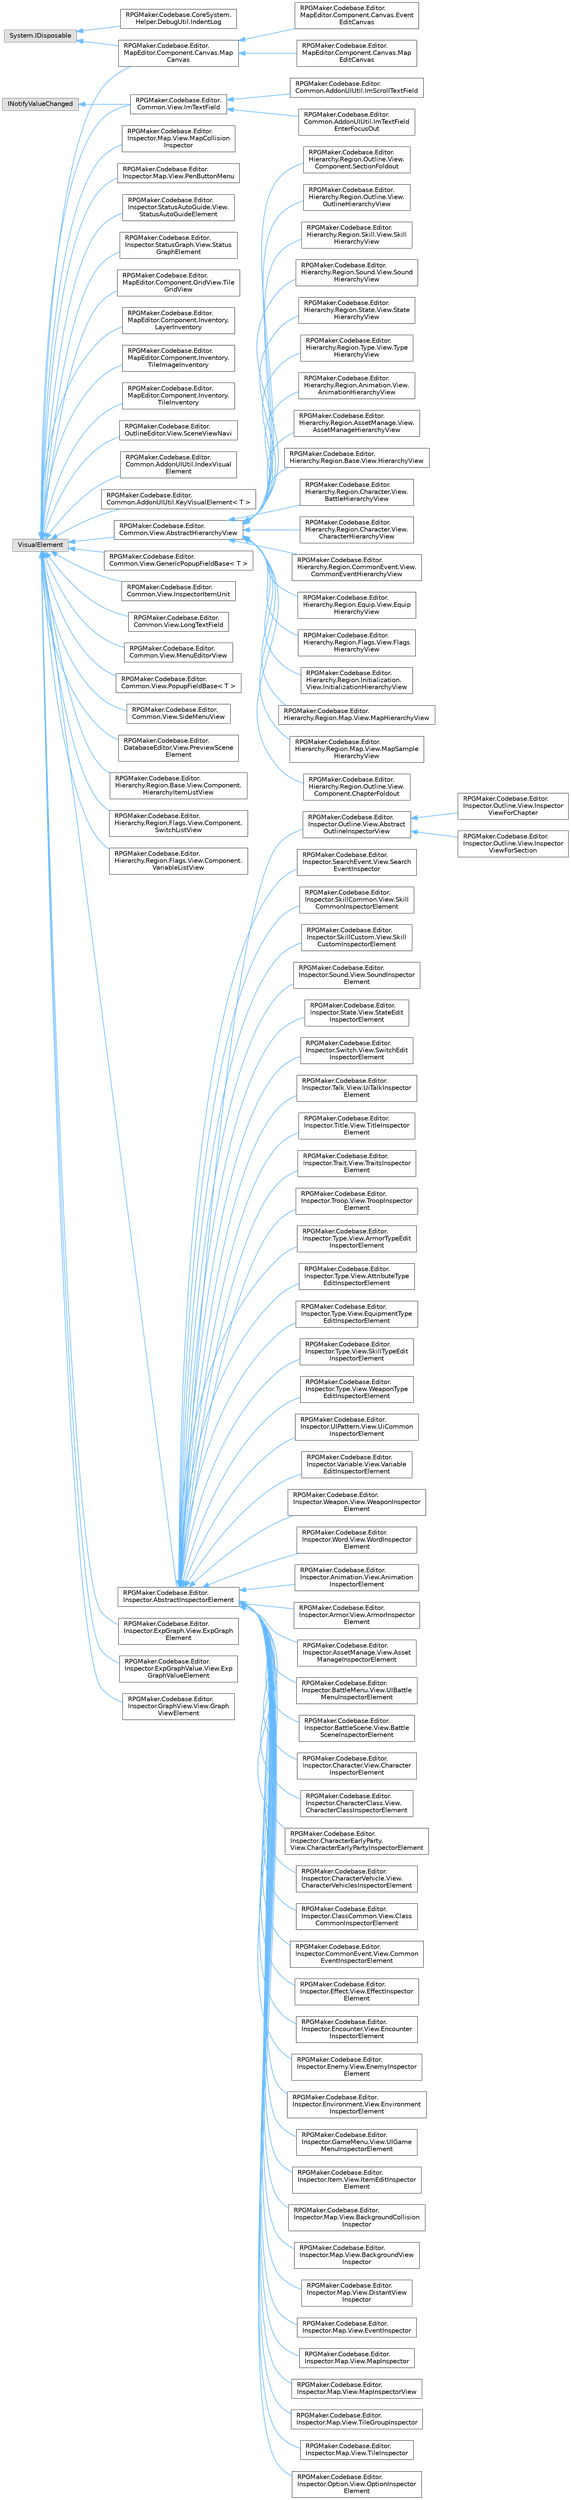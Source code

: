 digraph "クラス階層図"
{
 // LATEX_PDF_SIZE
  bgcolor="transparent";
  edge [fontname=Helvetica,fontsize=10,labelfontname=Helvetica,labelfontsize=10];
  node [fontname=Helvetica,fontsize=10,shape=box,height=0.2,width=0.4];
  rankdir="LR";
  Node0 [id="Node000000",label="System.IDisposable",height=0.2,width=0.4,color="grey60", fillcolor="#E0E0E0", style="filled",tooltip=" "];
  Node0 -> Node1 [id="edge828_Node000000_Node000001",dir="back",color="steelblue1",style="solid",tooltip=" "];
  Node1 [id="Node000001",label="RPGMaker.Codebase.CoreSystem.\lHelper.DebugUtil.IndentLog",height=0.2,width=0.4,color="grey40", fillcolor="white", style="filled",URL="$dd/dc6/class_r_p_g_maker_1_1_codebase_1_1_core_system_1_1_helper_1_1_debug_util_1_1_indent_log.html",tooltip="ログ出力のインデント指定をするクラス。"];
  Node0 -> Node2 [id="edge829_Node000000_Node000002",dir="back",color="steelblue1",style="solid",tooltip=" "];
  Node2 [id="Node000002",label="RPGMaker.Codebase.Editor.\lMapEditor.Component.Canvas.Map\lCanvas",height=0.2,width=0.4,color="grey40", fillcolor="white", style="filled",URL="$da/d63/class_r_p_g_maker_1_1_codebase_1_1_editor_1_1_map_editor_1_1_component_1_1_canvas_1_1_map_canvas.html",tooltip=" "];
  Node2 -> Node3 [id="edge830_Node000002_Node000003",dir="back",color="steelblue1",style="solid",tooltip=" "];
  Node3 [id="Node000003",label="RPGMaker.Codebase.Editor.\lMapEditor.Component.Canvas.Event\lEditCanvas",height=0.2,width=0.4,color="grey40", fillcolor="white", style="filled",URL="$df/d64/class_r_p_g_maker_1_1_codebase_1_1_editor_1_1_map_editor_1_1_component_1_1_canvas_1_1_event_edit_canvas.html",tooltip="マップ上のイベントを編集する機能を持つキャンバスコンポーネント"];
  Node2 -> Node4 [id="edge831_Node000002_Node000004",dir="back",color="steelblue1",style="solid",tooltip=" "];
  Node4 [id="Node000004",label="RPGMaker.Codebase.Editor.\lMapEditor.Component.Canvas.Map\lEditCanvas",height=0.2,width=0.4,color="grey40", fillcolor="white", style="filled",URL="$d9/df5/class_r_p_g_maker_1_1_codebase_1_1_editor_1_1_map_editor_1_1_component_1_1_canvas_1_1_map_edit_canvas.html",tooltip=" "];
  Node31 [id="Node000031",label="INotifyValueChanged",height=0.2,width=0.4,color="grey60", fillcolor="#E0E0E0", style="filled",tooltip=" "];
  Node31 -> Node28 [id="edge832_Node000031_Node000028",dir="back",color="steelblue1",style="solid",tooltip=" "];
  Node28 [id="Node000028",label="RPGMaker.Codebase.Editor.\lCommon.View.ImTextField",height=0.2,width=0.4,color="grey40", fillcolor="white", style="filled",URL="$d1/d60/class_r_p_g_maker_1_1_codebase_1_1_editor_1_1_common_1_1_view_1_1_im_text_field.html",tooltip="UIElementsのTextFieldを、IMGUIのUIをIMGUIContainerで内包したVisualElementに差し替えるためのクラス。"];
  Node28 -> Node29 [id="edge833_Node000028_Node000029",dir="back",color="steelblue1",style="solid",tooltip=" "];
  Node29 [id="Node000029",label="RPGMaker.Codebase.Editor.\lCommon.AddonUIUtil.ImScrollTextField",height=0.2,width=0.4,color="grey40", fillcolor="white", style="filled",URL="$dd/ddc/class_r_p_g_maker_1_1_codebase_1_1_editor_1_1_common_1_1_addon_u_i_util_1_1_im_scroll_text_field.html",tooltip=" "];
  Node28 -> Node30 [id="edge834_Node000028_Node000030",dir="back",color="steelblue1",style="solid",tooltip=" "];
  Node30 [id="Node000030",label="RPGMaker.Codebase.Editor.\lCommon.AddonUIUtil.ImTextField\lEnterFocusOut",height=0.2,width=0.4,color="grey40", fillcolor="white", style="filled",URL="$df/d35/class_r_p_g_maker_1_1_codebase_1_1_editor_1_1_common_1_1_addon_u_i_util_1_1_im_text_field_enter_focus_out.html",tooltip=" "];
  Node5 [id="Node000005",label="VisualElement",height=0.2,width=0.4,color="grey60", fillcolor="#E0E0E0", style="filled",tooltip=" "];
  Node5 -> Node6 [id="edge835_Node000005_Node000006",dir="back",color="steelblue1",style="solid",tooltip=" "];
  Node6 [id="Node000006",label="RPGMaker.Codebase.Editor.\lCommon.AddonUIUtil.IndexVisual\lElement",height=0.2,width=0.4,color="grey40", fillcolor="white", style="filled",URL="$db/d63/class_r_p_g_maker_1_1_codebase_1_1_editor_1_1_common_1_1_addon_u_i_util_1_1_index_visual_element.html",tooltip=" "];
  Node5 -> Node7 [id="edge836_Node000005_Node000007",dir="back",color="steelblue1",style="solid",tooltip=" "];
  Node7 [id="Node000007",label="RPGMaker.Codebase.Editor.\lCommon.AddonUIUtil.KeyVisualElement\< T \>",height=0.2,width=0.4,color="grey40", fillcolor="white", style="filled",URL="$dd/db6/class_r_p_g_maker_1_1_codebase_1_1_editor_1_1_common_1_1_addon_u_i_util_1_1_key_visual_element.html",tooltip=" "];
  Node5 -> Node8 [id="edge837_Node000005_Node000008",dir="back",color="steelblue1",style="solid",tooltip=" "];
  Node8 [id="Node000008",label="RPGMaker.Codebase.Editor.\lCommon.View.AbstractHierarchyView",height=0.2,width=0.4,color="grey40", fillcolor="white", style="filled",URL="$de/d02/class_r_p_g_maker_1_1_codebase_1_1_editor_1_1_common_1_1_view_1_1_abstract_hierarchy_view.html",tooltip="HierarchyViewの基底クラス"];
  Node8 -> Node9 [id="edge838_Node000008_Node000009",dir="back",color="steelblue1",style="solid",tooltip=" "];
  Node9 [id="Node000009",label="RPGMaker.Codebase.Editor.\lHierarchy.Region.Animation.View.\lAnimationHierarchyView",height=0.2,width=0.4,color="grey40", fillcolor="white", style="filled",URL="$dd/dff/class_r_p_g_maker_1_1_codebase_1_1_editor_1_1_hierarchy_1_1_region_1_1_animation_1_1_view_1_1_animation_hierarchy_view.html",tooltip="アニメーションのHierarchyView"];
  Node8 -> Node10 [id="edge839_Node000008_Node000010",dir="back",color="steelblue1",style="solid",tooltip=" "];
  Node10 [id="Node000010",label="RPGMaker.Codebase.Editor.\lHierarchy.Region.AssetManage.View.\lAssetManageHierarchyView",height=0.2,width=0.4,color="grey40", fillcolor="white", style="filled",URL="$d1/d67/class_r_p_g_maker_1_1_codebase_1_1_editor_1_1_hierarchy_1_1_region_1_1_asset_manage_1_1_view_1_1_asset_manage_hierarchy_view.html",tooltip="素材管理のHierarchyView"];
  Node8 -> Node11 [id="edge840_Node000008_Node000011",dir="back",color="steelblue1",style="solid",tooltip=" "];
  Node11 [id="Node000011",label="RPGMaker.Codebase.Editor.\lHierarchy.Region.Base.View.HierarchyView",height=0.2,width=0.4,color="grey40", fillcolor="white", style="filled",URL="$d9/d38/class_r_p_g_maker_1_1_codebase_1_1_editor_1_1_hierarchy_1_1_region_1_1_base_1_1_view_1_1_hierarchy_view.html",tooltip="Hierarchy全体の表示を行うクラス"];
  Node8 -> Node12 [id="edge841_Node000008_Node000012",dir="back",color="steelblue1",style="solid",tooltip=" "];
  Node12 [id="Node000012",label="RPGMaker.Codebase.Editor.\lHierarchy.Region.Character.View.\lBattleHierarchyView",height=0.2,width=0.4,color="grey40", fillcolor="white", style="filled",URL="$d9/da9/class_r_p_g_maker_1_1_codebase_1_1_editor_1_1_hierarchy_1_1_region_1_1_character_1_1_view_1_1_battle_hierarchy_view.html",tooltip="キャラクターのHierarchyView"];
  Node8 -> Node13 [id="edge842_Node000008_Node000013",dir="back",color="steelblue1",style="solid",tooltip=" "];
  Node13 [id="Node000013",label="RPGMaker.Codebase.Editor.\lHierarchy.Region.Character.View.\lCharacterHierarchyView",height=0.2,width=0.4,color="grey40", fillcolor="white", style="filled",URL="$d6/d1b/class_r_p_g_maker_1_1_codebase_1_1_editor_1_1_hierarchy_1_1_region_1_1_character_1_1_view_1_1_character_hierarchy_view.html",tooltip="キャラクターのHierarchyView"];
  Node8 -> Node14 [id="edge843_Node000008_Node000014",dir="back",color="steelblue1",style="solid",tooltip=" "];
  Node14 [id="Node000014",label="RPGMaker.Codebase.Editor.\lHierarchy.Region.CommonEvent.View.\lCommonEventHierarchyView",height=0.2,width=0.4,color="grey40", fillcolor="white", style="filled",URL="$db/d53/class_r_p_g_maker_1_1_codebase_1_1_editor_1_1_hierarchy_1_1_region_1_1_common_event_1_1_view_1_1_common_event_hierarchy_view.html",tooltip="コモンイベントのHierarchyView"];
  Node8 -> Node15 [id="edge844_Node000008_Node000015",dir="back",color="steelblue1",style="solid",tooltip=" "];
  Node15 [id="Node000015",label="RPGMaker.Codebase.Editor.\lHierarchy.Region.Equip.View.Equip\lHierarchyView",height=0.2,width=0.4,color="grey40", fillcolor="white", style="filled",URL="$d9/dfc/class_r_p_g_maker_1_1_codebase_1_1_editor_1_1_hierarchy_1_1_region_1_1_equip_1_1_view_1_1_equip_hierarchy_view.html",tooltip="装備のpHierarchyView"];
  Node8 -> Node16 [id="edge845_Node000008_Node000016",dir="back",color="steelblue1",style="solid",tooltip=" "];
  Node16 [id="Node000016",label="RPGMaker.Codebase.Editor.\lHierarchy.Region.Flags.View.Flags\lHierarchyView",height=0.2,width=0.4,color="grey40", fillcolor="white", style="filled",URL="$dd/da4/class_r_p_g_maker_1_1_codebase_1_1_editor_1_1_hierarchy_1_1_region_1_1_flags_1_1_view_1_1_flags_hierarchy_view.html",tooltip="スイッチのHierarchyView"];
  Node8 -> Node17 [id="edge846_Node000008_Node000017",dir="back",color="steelblue1",style="solid",tooltip=" "];
  Node17 [id="Node000017",label="RPGMaker.Codebase.Editor.\lHierarchy.Region.Initialization.\lView.InitializationHierarchyView",height=0.2,width=0.4,color="grey40", fillcolor="white", style="filled",URL="$d0/d23/class_r_p_g_maker_1_1_codebase_1_1_editor_1_1_hierarchy_1_1_region_1_1_initialization_1_1_view_1a59ee31ca6cd6e1e669fba0831c18a1f.html",tooltip="初期設定のHierarchyView"];
  Node8 -> Node18 [id="edge847_Node000008_Node000018",dir="back",color="steelblue1",style="solid",tooltip=" "];
  Node18 [id="Node000018",label="RPGMaker.Codebase.Editor.\lHierarchy.Region.Map.View.MapHierarchyView",height=0.2,width=0.4,color="grey40", fillcolor="white", style="filled",URL="$d8/dfb/class_r_p_g_maker_1_1_codebase_1_1_editor_1_1_hierarchy_1_1_region_1_1_map_1_1_view_1_1_map_hierarchy_view.html",tooltip="データベースヒエラルキーのマップ部分"];
  Node8 -> Node19 [id="edge848_Node000008_Node000019",dir="back",color="steelblue1",style="solid",tooltip=" "];
  Node19 [id="Node000019",label="RPGMaker.Codebase.Editor.\lHierarchy.Region.Map.View.MapSample\lHierarchyView",height=0.2,width=0.4,color="grey40", fillcolor="white", style="filled",URL="$d3/dc1/class_r_p_g_maker_1_1_codebase_1_1_editor_1_1_hierarchy_1_1_region_1_1_map_1_1_view_1_1_map_sample_hierarchy_view.html",tooltip="データベースヒエラルキーのマップ部分"];
  Node8 -> Node20 [id="edge849_Node000008_Node000020",dir="back",color="steelblue1",style="solid",tooltip=" "];
  Node20 [id="Node000020",label="RPGMaker.Codebase.Editor.\lHierarchy.Region.Outline.View.\lComponent.ChapterFoldout",height=0.2,width=0.4,color="grey40", fillcolor="white", style="filled",URL="$d0/d80/class_r_p_g_maker_1_1_codebase_1_1_editor_1_1_hierarchy_1_1_region_1_1_outline_1_1_view_1_1_component_1_1_chapter_foldout.html",tooltip=" "];
  Node8 -> Node21 [id="edge850_Node000008_Node000021",dir="back",color="steelblue1",style="solid",tooltip=" "];
  Node21 [id="Node000021",label="RPGMaker.Codebase.Editor.\lHierarchy.Region.Outline.View.\lComponent.SectionFoldout",height=0.2,width=0.4,color="grey40", fillcolor="white", style="filled",URL="$db/d7c/class_r_p_g_maker_1_1_codebase_1_1_editor_1_1_hierarchy_1_1_region_1_1_outline_1_1_view_1_1_component_1_1_section_foldout.html",tooltip=" "];
  Node8 -> Node22 [id="edge851_Node000008_Node000022",dir="back",color="steelblue1",style="solid",tooltip=" "];
  Node22 [id="Node000022",label="RPGMaker.Codebase.Editor.\lHierarchy.Region.Outline.View.\lOutlineHierarchyView",height=0.2,width=0.4,color="grey40", fillcolor="white", style="filled",URL="$d3/d8f/class_r_p_g_maker_1_1_codebase_1_1_editor_1_1_hierarchy_1_1_region_1_1_outline_1_1_view_1_1_outline_hierarchy_view.html",tooltip=" "];
  Node8 -> Node23 [id="edge852_Node000008_Node000023",dir="back",color="steelblue1",style="solid",tooltip=" "];
  Node23 [id="Node000023",label="RPGMaker.Codebase.Editor.\lHierarchy.Region.Skill.View.Skill\lHierarchyView",height=0.2,width=0.4,color="grey40", fillcolor="white", style="filled",URL="$d1/dd4/class_r_p_g_maker_1_1_codebase_1_1_editor_1_1_hierarchy_1_1_region_1_1_skill_1_1_view_1_1_skill_hierarchy_view.html",tooltip="スキルのHierarchyView"];
  Node8 -> Node24 [id="edge853_Node000008_Node000024",dir="back",color="steelblue1",style="solid",tooltip=" "];
  Node24 [id="Node000024",label="RPGMaker.Codebase.Editor.\lHierarchy.Region.Sound.View.Sound\lHierarchyView",height=0.2,width=0.4,color="grey40", fillcolor="white", style="filled",URL="$d2/d7b/class_r_p_g_maker_1_1_codebase_1_1_editor_1_1_hierarchy_1_1_region_1_1_sound_1_1_view_1_1_sound_hierarchy_view.html",tooltip="サウンド設定"];
  Node8 -> Node25 [id="edge854_Node000008_Node000025",dir="back",color="steelblue1",style="solid",tooltip=" "];
  Node25 [id="Node000025",label="RPGMaker.Codebase.Editor.\lHierarchy.Region.State.View.State\lHierarchyView",height=0.2,width=0.4,color="grey40", fillcolor="white", style="filled",URL="$d9/db2/class_r_p_g_maker_1_1_codebase_1_1_editor_1_1_hierarchy_1_1_region_1_1_state_1_1_view_1_1_state_hierarchy_view.html",tooltip="ステートのHierarchyView"];
  Node8 -> Node26 [id="edge855_Node000008_Node000026",dir="back",color="steelblue1",style="solid",tooltip=" "];
  Node26 [id="Node000026",label="RPGMaker.Codebase.Editor.\lHierarchy.Region.Type.View.Type\lHierarchyView",height=0.2,width=0.4,color="grey40", fillcolor="white", style="filled",URL="$d4/d60/class_r_p_g_maker_1_1_codebase_1_1_editor_1_1_hierarchy_1_1_region_1_1_type_1_1_view_1_1_type_hierarchy_view.html",tooltip=" "];
  Node5 -> Node27 [id="edge856_Node000005_Node000027",dir="back",color="steelblue1",style="solid",tooltip=" "];
  Node27 [id="Node000027",label="RPGMaker.Codebase.Editor.\lCommon.View.GenericPopupFieldBase\< T \>",height=0.2,width=0.4,color="grey40", fillcolor="white", style="filled",URL="$d6/df8/class_r_p_g_maker_1_1_codebase_1_1_editor_1_1_common_1_1_view_1_1_generic_popup_field_base.html",tooltip="選択項目がジェネリックなPopupFieldBase。"];
  Node5 -> Node28 [id="edge857_Node000005_Node000028",dir="back",color="steelblue1",style="solid",tooltip=" "];
  Node5 -> Node32 [id="edge858_Node000005_Node000032",dir="back",color="steelblue1",style="solid",tooltip=" "];
  Node32 [id="Node000032",label="RPGMaker.Codebase.Editor.\lCommon.View.InspectorItemUnit",height=0.2,width=0.4,color="grey40", fillcolor="white", style="filled",URL="$d7/dfc/class_r_p_g_maker_1_1_codebase_1_1_editor_1_1_common_1_1_view_1_1_inspector_item_unit.html",tooltip=" "];
  Node5 -> Node33 [id="edge859_Node000005_Node000033",dir="back",color="steelblue1",style="solid",tooltip=" "];
  Node33 [id="Node000033",label="RPGMaker.Codebase.Editor.\lCommon.View.LongTextField",height=0.2,width=0.4,color="grey40", fillcolor="white", style="filled",URL="$d8/d27/class_r_p_g_maker_1_1_codebase_1_1_editor_1_1_common_1_1_view_1_1_long_text_field.html",tooltip="長いテキストに対応したTextField。 但し、長いテキストの場合に複数のTextFieldで分割表示するだけのもの。"];
  Node5 -> Node34 [id="edge860_Node000005_Node000034",dir="back",color="steelblue1",style="solid",tooltip=" "];
  Node34 [id="Node000034",label="RPGMaker.Codebase.Editor.\lCommon.View.MenuEditorView",height=0.2,width=0.4,color="grey40", fillcolor="white", style="filled",URL="$da/df0/class_r_p_g_maker_1_1_codebase_1_1_editor_1_1_common_1_1_view_1_1_menu_editor_view.html",tooltip=" "];
  Node5 -> Node35 [id="edge861_Node000005_Node000035",dir="back",color="steelblue1",style="solid",tooltip=" "];
  Node35 [id="Node000035",label="RPGMaker.Codebase.Editor.\lCommon.View.PopupFieldBase\< T \>",height=0.2,width=0.4,color="grey40", fillcolor="white", style="filled",URL="$d2/db4/class_r_p_g_maker_1_1_codebase_1_1_editor_1_1_common_1_1_view_1_1_popup_field_base.html",tooltip=" "];
  Node5 -> Node36 [id="edge862_Node000005_Node000036",dir="back",color="steelblue1",style="solid",tooltip=" "];
  Node36 [id="Node000036",label="RPGMaker.Codebase.Editor.\lCommon.View.SideMenuView",height=0.2,width=0.4,color="grey40", fillcolor="white", style="filled",URL="$d5/d4f/class_r_p_g_maker_1_1_codebase_1_1_editor_1_1_common_1_1_view_1_1_side_menu_view.html",tooltip=" "];
  Node5 -> Node37 [id="edge863_Node000005_Node000037",dir="back",color="steelblue1",style="solid",tooltip=" "];
  Node37 [id="Node000037",label="RPGMaker.Codebase.Editor.\lDatabaseEditor.View.PreviewScene\lElement",height=0.2,width=0.4,color="grey40", fillcolor="white", style="filled",URL="$d1/d39/class_r_p_g_maker_1_1_codebase_1_1_editor_1_1_database_editor_1_1_view_1_1_preview_scene_element.html",tooltip="プレビューシーンを持ったVisualElement。"];
  Node5 -> Node38 [id="edge864_Node000005_Node000038",dir="back",color="steelblue1",style="solid",tooltip=" "];
  Node38 [id="Node000038",label="RPGMaker.Codebase.Editor.\lHierarchy.Region.Base.View.Component.\lHierarchyItemListView",height=0.2,width=0.4,color="grey40", fillcolor="white", style="filled",URL="$d1/de8/class_r_p_g_maker_1_1_codebase_1_1_editor_1_1_hierarchy_1_1_region_1_1_base_1_1_view_1_1_component_1_1_hierarchy_item_list_view.html",tooltip=" "];
  Node5 -> Node39 [id="edge865_Node000005_Node000039",dir="back",color="steelblue1",style="solid",tooltip=" "];
  Node39 [id="Node000039",label="RPGMaker.Codebase.Editor.\lHierarchy.Region.Flags.View.Component.\lSwitchListView",height=0.2,width=0.4,color="grey40", fillcolor="white", style="filled",URL="$d3/d7d/class_r_p_g_maker_1_1_codebase_1_1_editor_1_1_hierarchy_1_1_region_1_1_flags_1_1_view_1_1_component_1_1_switch_list_view.html",tooltip=" "];
  Node5 -> Node40 [id="edge866_Node000005_Node000040",dir="back",color="steelblue1",style="solid",tooltip=" "];
  Node40 [id="Node000040",label="RPGMaker.Codebase.Editor.\lHierarchy.Region.Flags.View.Component.\lVariableListView",height=0.2,width=0.4,color="grey40", fillcolor="white", style="filled",URL="$d2/dc6/class_r_p_g_maker_1_1_codebase_1_1_editor_1_1_hierarchy_1_1_region_1_1_flags_1_1_view_1_1_component_1_1_variable_list_view.html",tooltip=" "];
  Node5 -> Node41 [id="edge867_Node000005_Node000041",dir="back",color="steelblue1",style="solid",tooltip=" "];
  Node41 [id="Node000041",label="RPGMaker.Codebase.Editor.\lInspector.AbstractInspectorElement",height=0.2,width=0.4,color="grey40", fillcolor="white", style="filled",URL="$d5/d42/class_r_p_g_maker_1_1_codebase_1_1_editor_1_1_inspector_1_1_abstract_inspector_element.html",tooltip=" "];
  Node41 -> Node42 [id="edge868_Node000041_Node000042",dir="back",color="steelblue1",style="solid",tooltip=" "];
  Node42 [id="Node000042",label="RPGMaker.Codebase.Editor.\lInspector.Animation.View.Animation\lInspectorElement",height=0.2,width=0.4,color="grey40", fillcolor="white", style="filled",URL="$db/d84/class_r_p_g_maker_1_1_codebase_1_1_editor_1_1_inspector_1_1_animation_1_1_view_1_1_animation_inspector_element.html",tooltip=" "];
  Node41 -> Node43 [id="edge869_Node000041_Node000043",dir="back",color="steelblue1",style="solid",tooltip=" "];
  Node43 [id="Node000043",label="RPGMaker.Codebase.Editor.\lInspector.Armor.View.ArmorInspector\lElement",height=0.2,width=0.4,color="grey40", fillcolor="white", style="filled",URL="$d2/d8f/class_r_p_g_maker_1_1_codebase_1_1_editor_1_1_inspector_1_1_armor_1_1_view_1_1_armor_inspector_element.html",tooltip=" "];
  Node41 -> Node44 [id="edge870_Node000041_Node000044",dir="back",color="steelblue1",style="solid",tooltip=" "];
  Node44 [id="Node000044",label="RPGMaker.Codebase.Editor.\lInspector.AssetManage.View.Asset\lManageInspectorElement",height=0.2,width=0.4,color="grey40", fillcolor="white", style="filled",URL="$da/d9f/class_r_p_g_maker_1_1_codebase_1_1_editor_1_1_inspector_1_1_asset_manage_1_1_view_1_1_asset_manage_inspector_element.html",tooltip=" "];
  Node41 -> Node45 [id="edge871_Node000041_Node000045",dir="back",color="steelblue1",style="solid",tooltip=" "];
  Node45 [id="Node000045",label="RPGMaker.Codebase.Editor.\lInspector.BattleMenu.View.UIBattle\lMenuInspectorElement",height=0.2,width=0.4,color="grey40", fillcolor="white", style="filled",URL="$dc/d51/class_r_p_g_maker_1_1_codebase_1_1_editor_1_1_inspector_1_1_battle_menu_1_1_view_1_1_u_i_battle_menu_inspector_element.html",tooltip=" "];
  Node41 -> Node46 [id="edge872_Node000041_Node000046",dir="back",color="steelblue1",style="solid",tooltip=" "];
  Node46 [id="Node000046",label="RPGMaker.Codebase.Editor.\lInspector.BattleScene.View.Battle\lSceneInspectorElement",height=0.2,width=0.4,color="grey40", fillcolor="white", style="filled",URL="$d8/d9b/class_r_p_g_maker_1_1_codebase_1_1_editor_1_1_inspector_1_1_battle_scene_1_1_view_1_1_battle_scene_inspector_element.html",tooltip=" "];
  Node41 -> Node47 [id="edge873_Node000041_Node000047",dir="back",color="steelblue1",style="solid",tooltip=" "];
  Node47 [id="Node000047",label="RPGMaker.Codebase.Editor.\lInspector.Character.View.Character\lInspectorElement",height=0.2,width=0.4,color="grey40", fillcolor="white", style="filled",URL="$dc/da1/class_r_p_g_maker_1_1_codebase_1_1_editor_1_1_inspector_1_1_character_1_1_view_1_1_character_inspector_element.html",tooltip=" "];
  Node41 -> Node48 [id="edge874_Node000041_Node000048",dir="back",color="steelblue1",style="solid",tooltip=" "];
  Node48 [id="Node000048",label="RPGMaker.Codebase.Editor.\lInspector.CharacterClass.View.\lCharacterClassInspectorElement",height=0.2,width=0.4,color="grey40", fillcolor="white", style="filled",URL="$d5/d11/class_r_p_g_maker_1_1_codebase_1_1_editor_1_1_inspector_1_1_character_class_1_1_view_1_1_character_class_inspector_element.html",tooltip=" "];
  Node41 -> Node49 [id="edge875_Node000041_Node000049",dir="back",color="steelblue1",style="solid",tooltip=" "];
  Node49 [id="Node000049",label="RPGMaker.Codebase.Editor.\lInspector.CharacterEarlyParty.\lView.CharacterEarlyPartyInspectorElement",height=0.2,width=0.4,color="grey40", fillcolor="white", style="filled",URL="$d0/d65/class_r_p_g_maker_1_1_codebase_1_1_editor_1_1_inspector_1_1_character_early_party_1_1_view_1_1_cc4fa2b01e67b27fe5048261c8a1cbfc8.html",tooltip=" "];
  Node41 -> Node50 [id="edge876_Node000041_Node000050",dir="back",color="steelblue1",style="solid",tooltip=" "];
  Node50 [id="Node000050",label="RPGMaker.Codebase.Editor.\lInspector.CharacterVehicle.View.\lCharacterVehiclesInspectorElement",height=0.2,width=0.4,color="grey40", fillcolor="white", style="filled",URL="$df/d53/class_r_p_g_maker_1_1_codebase_1_1_editor_1_1_inspector_1_1_character_vehicle_1_1_view_1_1_character_vehicles_inspector_element.html",tooltip=" "];
  Node41 -> Node51 [id="edge877_Node000041_Node000051",dir="back",color="steelblue1",style="solid",tooltip=" "];
  Node51 [id="Node000051",label="RPGMaker.Codebase.Editor.\lInspector.ClassCommon.View.Class\lCommonInspectorElement",height=0.2,width=0.4,color="grey40", fillcolor="white", style="filled",URL="$d0/db0/class_r_p_g_maker_1_1_codebase_1_1_editor_1_1_inspector_1_1_class_common_1_1_view_1_1_class_common_inspector_element.html",tooltip=" "];
  Node41 -> Node52 [id="edge878_Node000041_Node000052",dir="back",color="steelblue1",style="solid",tooltip=" "];
  Node52 [id="Node000052",label="RPGMaker.Codebase.Editor.\lInspector.CommonEvent.View.Common\lEventInspectorElement",height=0.2,width=0.4,color="grey40", fillcolor="white", style="filled",URL="$d7/df2/class_r_p_g_maker_1_1_codebase_1_1_editor_1_1_inspector_1_1_common_event_1_1_view_1_1_common_event_inspector_element.html",tooltip=" "];
  Node41 -> Node53 [id="edge879_Node000041_Node000053",dir="back",color="steelblue1",style="solid",tooltip=" "];
  Node53 [id="Node000053",label="RPGMaker.Codebase.Editor.\lInspector.Effect.View.EffectInspector\lElement",height=0.2,width=0.4,color="grey40", fillcolor="white", style="filled",URL="$d3/d10/class_r_p_g_maker_1_1_codebase_1_1_editor_1_1_inspector_1_1_effect_1_1_view_1_1_effect_inspector_element.html",tooltip=" "];
  Node41 -> Node54 [id="edge880_Node000041_Node000054",dir="back",color="steelblue1",style="solid",tooltip=" "];
  Node54 [id="Node000054",label="RPGMaker.Codebase.Editor.\lInspector.Encounter.View.Encounter\lInspectorElement",height=0.2,width=0.4,color="grey40", fillcolor="white", style="filled",URL="$db/dd6/class_r_p_g_maker_1_1_codebase_1_1_editor_1_1_inspector_1_1_encounter_1_1_view_1_1_encounter_inspector_element.html",tooltip=" "];
  Node41 -> Node55 [id="edge881_Node000041_Node000055",dir="back",color="steelblue1",style="solid",tooltip=" "];
  Node55 [id="Node000055",label="RPGMaker.Codebase.Editor.\lInspector.Enemy.View.EnemyInspector\lElement",height=0.2,width=0.4,color="grey40", fillcolor="white", style="filled",URL="$d3/d57/class_r_p_g_maker_1_1_codebase_1_1_editor_1_1_inspector_1_1_enemy_1_1_view_1_1_enemy_inspector_element.html",tooltip=" "];
  Node41 -> Node56 [id="edge882_Node000041_Node000056",dir="back",color="steelblue1",style="solid",tooltip=" "];
  Node56 [id="Node000056",label="RPGMaker.Codebase.Editor.\lInspector.Environment.View.Environment\lInspectorElement",height=0.2,width=0.4,color="grey40", fillcolor="white", style="filled",URL="$d1/da8/class_r_p_g_maker_1_1_codebase_1_1_editor_1_1_inspector_1_1_environment_1_1_view_1_1_environment_inspector_element.html",tooltip="環境設定のInspector"];
  Node41 -> Node57 [id="edge883_Node000041_Node000057",dir="back",color="steelblue1",style="solid",tooltip=" "];
  Node57 [id="Node000057",label="RPGMaker.Codebase.Editor.\lInspector.GameMenu.View.UIGame\lMenuInspectorElement",height=0.2,width=0.4,color="grey40", fillcolor="white", style="filled",URL="$d3/ddf/class_r_p_g_maker_1_1_codebase_1_1_editor_1_1_inspector_1_1_game_menu_1_1_view_1_1_u_i_game_menu_inspector_element.html",tooltip=" "];
  Node41 -> Node58 [id="edge884_Node000041_Node000058",dir="back",color="steelblue1",style="solid",tooltip=" "];
  Node58 [id="Node000058",label="RPGMaker.Codebase.Editor.\lInspector.Item.View.ItemEditInspector\lElement",height=0.2,width=0.4,color="grey40", fillcolor="white", style="filled",URL="$d7/d2a/class_r_p_g_maker_1_1_codebase_1_1_editor_1_1_inspector_1_1_item_1_1_view_1_1_item_edit_inspector_element.html",tooltip=" "];
  Node41 -> Node59 [id="edge885_Node000041_Node000059",dir="back",color="steelblue1",style="solid",tooltip=" "];
  Node59 [id="Node000059",label="RPGMaker.Codebase.Editor.\lInspector.Map.View.BackgroundCollision\lInspector",height=0.2,width=0.4,color="grey40", fillcolor="white", style="filled",URL="$df/d41/class_r_p_g_maker_1_1_codebase_1_1_editor_1_1_inspector_1_1_map_1_1_view_1_1_background_collision_inspector.html",tooltip=" "];
  Node41 -> Node60 [id="edge886_Node000041_Node000060",dir="back",color="steelblue1",style="solid",tooltip=" "];
  Node60 [id="Node000060",label="RPGMaker.Codebase.Editor.\lInspector.Map.View.BackgroundView\lInspector",height=0.2,width=0.4,color="grey40", fillcolor="white", style="filled",URL="$d8/d7d/class_r_p_g_maker_1_1_codebase_1_1_editor_1_1_inspector_1_1_map_1_1_view_1_1_background_view_inspector.html",tooltip=" "];
  Node41 -> Node61 [id="edge887_Node000041_Node000061",dir="back",color="steelblue1",style="solid",tooltip=" "];
  Node61 [id="Node000061",label="RPGMaker.Codebase.Editor.\lInspector.Map.View.DistantView\lInspector",height=0.2,width=0.4,color="grey40", fillcolor="white", style="filled",URL="$d9/d2f/class_r_p_g_maker_1_1_codebase_1_1_editor_1_1_inspector_1_1_map_1_1_view_1_1_distant_view_inspector.html",tooltip="遠景のinspector枠の表示物"];
  Node41 -> Node62 [id="edge888_Node000041_Node000062",dir="back",color="steelblue1",style="solid",tooltip=" "];
  Node62 [id="Node000062",label="RPGMaker.Codebase.Editor.\lInspector.Map.View.EventInspector",height=0.2,width=0.4,color="grey40", fillcolor="white", style="filled",URL="$d1/d3b/class_r_p_g_maker_1_1_codebase_1_1_editor_1_1_inspector_1_1_map_1_1_view_1_1_event_inspector.html",tooltip="マップ>イベント設定画面のinspector枠"];
  Node41 -> Node63 [id="edge889_Node000041_Node000063",dir="back",color="steelblue1",style="solid",tooltip=" "];
  Node63 [id="Node000063",label="RPGMaker.Codebase.Editor.\lInspector.Map.View.MapInspector",height=0.2,width=0.4,color="grey40", fillcolor="white", style="filled",URL="$d0/d30/class_r_p_g_maker_1_1_codebase_1_1_editor_1_1_inspector_1_1_map_1_1_view_1_1_map_inspector.html",tooltip=" "];
  Node41 -> Node64 [id="edge890_Node000041_Node000064",dir="back",color="steelblue1",style="solid",tooltip=" "];
  Node64 [id="Node000064",label="RPGMaker.Codebase.Editor.\lInspector.Map.View.MapInspectorView",height=0.2,width=0.4,color="grey40", fillcolor="white", style="filled",URL="$d2/d9d/class_r_p_g_maker_1_1_codebase_1_1_editor_1_1_inspector_1_1_map_1_1_view_1_1_map_inspector_view.html",tooltip="マップエディター用インスペクターウィンドウ."];
  Node41 -> Node65 [id="edge891_Node000041_Node000065",dir="back",color="steelblue1",style="solid",tooltip=" "];
  Node65 [id="Node000065",label="RPGMaker.Codebase.Editor.\lInspector.Map.View.TileGroupInspector",height=0.2,width=0.4,color="grey40", fillcolor="white", style="filled",URL="$d3/d91/class_r_p_g_maker_1_1_codebase_1_1_editor_1_1_inspector_1_1_map_1_1_view_1_1_tile_group_inspector.html",tooltip=" "];
  Node41 -> Node66 [id="edge892_Node000041_Node000066",dir="back",color="steelblue1",style="solid",tooltip=" "];
  Node66 [id="Node000066",label="RPGMaker.Codebase.Editor.\lInspector.Map.View.TileInspector",height=0.2,width=0.4,color="grey40", fillcolor="white", style="filled",URL="$d4/d9a/class_r_p_g_maker_1_1_codebase_1_1_editor_1_1_inspector_1_1_map_1_1_view_1_1_tile_inspector.html",tooltip=" "];
  Node41 -> Node67 [id="edge893_Node000041_Node000067",dir="back",color="steelblue1",style="solid",tooltip=" "];
  Node67 [id="Node000067",label="RPGMaker.Codebase.Editor.\lInspector.Option.View.OptionInspector\lElement",height=0.2,width=0.4,color="grey40", fillcolor="white", style="filled",URL="$d0/d9c/class_r_p_g_maker_1_1_codebase_1_1_editor_1_1_inspector_1_1_option_1_1_view_1_1_option_inspector_element.html",tooltip=" "];
  Node41 -> Node68 [id="edge894_Node000041_Node000068",dir="back",color="steelblue1",style="solid",tooltip=" "];
  Node68 [id="Node000068",label="RPGMaker.Codebase.Editor.\lInspector.Outline.View.Abstract\lOutlineInspectorView",height=0.2,width=0.4,color="grey40", fillcolor="white", style="filled",URL="$dd/dd6/class_r_p_g_maker_1_1_codebase_1_1_editor_1_1_inspector_1_1_outline_1_1_view_1_1_abstract_outline_inspector_view.html",tooltip=" "];
  Node68 -> Node69 [id="edge895_Node000068_Node000069",dir="back",color="steelblue1",style="solid",tooltip=" "];
  Node69 [id="Node000069",label="RPGMaker.Codebase.Editor.\lInspector.Outline.View.Inspector\lViewForChapter",height=0.2,width=0.4,color="grey40", fillcolor="white", style="filled",URL="$d9/dca/class_r_p_g_maker_1_1_codebase_1_1_editor_1_1_inspector_1_1_outline_1_1_view_1_1_inspector_view_for_chapter.html",tooltip=" "];
  Node68 -> Node70 [id="edge896_Node000068_Node000070",dir="back",color="steelblue1",style="solid",tooltip=" "];
  Node70 [id="Node000070",label="RPGMaker.Codebase.Editor.\lInspector.Outline.View.Inspector\lViewForSection",height=0.2,width=0.4,color="grey40", fillcolor="white", style="filled",URL="$d7/de7/class_r_p_g_maker_1_1_codebase_1_1_editor_1_1_inspector_1_1_outline_1_1_view_1_1_inspector_view_for_section.html",tooltip=" "];
  Node41 -> Node71 [id="edge897_Node000041_Node000071",dir="back",color="steelblue1",style="solid",tooltip=" "];
  Node71 [id="Node000071",label="RPGMaker.Codebase.Editor.\lInspector.SearchEvent.View.Search\lEventInspector",height=0.2,width=0.4,color="grey40", fillcolor="white", style="filled",URL="$d3/d3d/class_r_p_g_maker_1_1_codebase_1_1_editor_1_1_inspector_1_1_search_event_1_1_view_1_1_search_event_inspector.html",tooltip=" "];
  Node41 -> Node72 [id="edge898_Node000041_Node000072",dir="back",color="steelblue1",style="solid",tooltip=" "];
  Node72 [id="Node000072",label="RPGMaker.Codebase.Editor.\lInspector.SkillCommon.View.Skill\lCommonInspectorElement",height=0.2,width=0.4,color="grey40", fillcolor="white", style="filled",URL="$d7/d4b/class_r_p_g_maker_1_1_codebase_1_1_editor_1_1_inspector_1_1_skill_common_1_1_view_1_1_skill_common_inspector_element.html",tooltip=" "];
  Node41 -> Node73 [id="edge899_Node000041_Node000073",dir="back",color="steelblue1",style="solid",tooltip=" "];
  Node73 [id="Node000073",label="RPGMaker.Codebase.Editor.\lInspector.SkillCustom.View.Skill\lCustomInspectorElement",height=0.2,width=0.4,color="grey40", fillcolor="white", style="filled",URL="$dc/d02/class_r_p_g_maker_1_1_codebase_1_1_editor_1_1_inspector_1_1_skill_custom_1_1_view_1_1_skill_custom_inspector_element.html",tooltip=" "];
  Node41 -> Node74 [id="edge900_Node000041_Node000074",dir="back",color="steelblue1",style="solid",tooltip=" "];
  Node74 [id="Node000074",label="RPGMaker.Codebase.Editor.\lInspector.Sound.View.SoundInspector\lElement",height=0.2,width=0.4,color="grey40", fillcolor="white", style="filled",URL="$d3/dcd/class_r_p_g_maker_1_1_codebase_1_1_editor_1_1_inspector_1_1_sound_1_1_view_1_1_sound_inspector_element.html",tooltip=" "];
  Node41 -> Node75 [id="edge901_Node000041_Node000075",dir="back",color="steelblue1",style="solid",tooltip=" "];
  Node75 [id="Node000075",label="RPGMaker.Codebase.Editor.\lInspector.State.View.StateEdit\lInspectorElement",height=0.2,width=0.4,color="grey40", fillcolor="white", style="filled",URL="$d4/d97/class_r_p_g_maker_1_1_codebase_1_1_editor_1_1_inspector_1_1_state_1_1_view_1_1_state_edit_inspector_element.html",tooltip=" "];
  Node41 -> Node76 [id="edge902_Node000041_Node000076",dir="back",color="steelblue1",style="solid",tooltip=" "];
  Node76 [id="Node000076",label="RPGMaker.Codebase.Editor.\lInspector.Switch.View.SwitchEdit\lInspectorElement",height=0.2,width=0.4,color="grey40", fillcolor="white", style="filled",URL="$d9/dd8/class_r_p_g_maker_1_1_codebase_1_1_editor_1_1_inspector_1_1_switch_1_1_view_1_1_switch_edit_inspector_element.html",tooltip=" "];
  Node41 -> Node77 [id="edge903_Node000041_Node000077",dir="back",color="steelblue1",style="solid",tooltip=" "];
  Node77 [id="Node000077",label="RPGMaker.Codebase.Editor.\lInspector.Talk.View.UiTalkInspector\lElement",height=0.2,width=0.4,color="grey40", fillcolor="white", style="filled",URL="$dc/d2c/class_r_p_g_maker_1_1_codebase_1_1_editor_1_1_inspector_1_1_talk_1_1_view_1_1_ui_talk_inspector_element.html",tooltip=" "];
  Node41 -> Node78 [id="edge904_Node000041_Node000078",dir="back",color="steelblue1",style="solid",tooltip=" "];
  Node78 [id="Node000078",label="RPGMaker.Codebase.Editor.\lInspector.Title.View.TitleInspector\lElement",height=0.2,width=0.4,color="grey40", fillcolor="white", style="filled",URL="$de/d02/class_r_p_g_maker_1_1_codebase_1_1_editor_1_1_inspector_1_1_title_1_1_view_1_1_title_inspector_element.html",tooltip=" "];
  Node41 -> Node79 [id="edge905_Node000041_Node000079",dir="back",color="steelblue1",style="solid",tooltip=" "];
  Node79 [id="Node000079",label="RPGMaker.Codebase.Editor.\lInspector.Trait.View.TraitsInspector\lElement",height=0.2,width=0.4,color="grey40", fillcolor="white", style="filled",URL="$db/d92/class_r_p_g_maker_1_1_codebase_1_1_editor_1_1_inspector_1_1_trait_1_1_view_1_1_traits_inspector_element.html",tooltip=" "];
  Node41 -> Node80 [id="edge906_Node000041_Node000080",dir="back",color="steelblue1",style="solid",tooltip=" "];
  Node80 [id="Node000080",label="RPGMaker.Codebase.Editor.\lInspector.Troop.View.TroopInspector\lElement",height=0.2,width=0.4,color="grey40", fillcolor="white", style="filled",URL="$d8/d90/class_r_p_g_maker_1_1_codebase_1_1_editor_1_1_inspector_1_1_troop_1_1_view_1_1_troop_inspector_element.html",tooltip=" "];
  Node41 -> Node81 [id="edge907_Node000041_Node000081",dir="back",color="steelblue1",style="solid",tooltip=" "];
  Node81 [id="Node000081",label="RPGMaker.Codebase.Editor.\lInspector.Type.View.ArmorTypeEdit\lInspectorElement",height=0.2,width=0.4,color="grey40", fillcolor="white", style="filled",URL="$db/dc2/class_r_p_g_maker_1_1_codebase_1_1_editor_1_1_inspector_1_1_type_1_1_view_1_1_armor_type_edit_inspector_element.html",tooltip=" "];
  Node41 -> Node82 [id="edge908_Node000041_Node000082",dir="back",color="steelblue1",style="solid",tooltip=" "];
  Node82 [id="Node000082",label="RPGMaker.Codebase.Editor.\lInspector.Type.View.AttributeType\lEditInspectorElement",height=0.2,width=0.4,color="grey40", fillcolor="white", style="filled",URL="$da/d29/class_r_p_g_maker_1_1_codebase_1_1_editor_1_1_inspector_1_1_type_1_1_view_1_1_attribute_type_edit_inspector_element.html",tooltip=" "];
  Node41 -> Node83 [id="edge909_Node000041_Node000083",dir="back",color="steelblue1",style="solid",tooltip=" "];
  Node83 [id="Node000083",label="RPGMaker.Codebase.Editor.\lInspector.Type.View.EquipmentType\lEditInspectorElement",height=0.2,width=0.4,color="grey40", fillcolor="white", style="filled",URL="$d4/dd1/class_r_p_g_maker_1_1_codebase_1_1_editor_1_1_inspector_1_1_type_1_1_view_1_1_equipment_type_edit_inspector_element.html",tooltip=" "];
  Node41 -> Node84 [id="edge910_Node000041_Node000084",dir="back",color="steelblue1",style="solid",tooltip=" "];
  Node84 [id="Node000084",label="RPGMaker.Codebase.Editor.\lInspector.Type.View.SkillTypeEdit\lInspectorElement",height=0.2,width=0.4,color="grey40", fillcolor="white", style="filled",URL="$d6/d24/class_r_p_g_maker_1_1_codebase_1_1_editor_1_1_inspector_1_1_type_1_1_view_1_1_skill_type_edit_inspector_element.html",tooltip=" "];
  Node41 -> Node85 [id="edge911_Node000041_Node000085",dir="back",color="steelblue1",style="solid",tooltip=" "];
  Node85 [id="Node000085",label="RPGMaker.Codebase.Editor.\lInspector.Type.View.WeaponType\lEditInspectorElement",height=0.2,width=0.4,color="grey40", fillcolor="white", style="filled",URL="$d3/df4/class_r_p_g_maker_1_1_codebase_1_1_editor_1_1_inspector_1_1_type_1_1_view_1_1_weapon_type_edit_inspector_element.html",tooltip=" "];
  Node41 -> Node86 [id="edge912_Node000041_Node000086",dir="back",color="steelblue1",style="solid",tooltip=" "];
  Node86 [id="Node000086",label="RPGMaker.Codebase.Editor.\lInspector.UIPattern.View.UiCommon\lInspectorElement",height=0.2,width=0.4,color="grey40", fillcolor="white", style="filled",URL="$dd/d5a/class_r_p_g_maker_1_1_codebase_1_1_editor_1_1_inspector_1_1_u_i_pattern_1_1_view_1_1_ui_common_inspector_element.html",tooltip=" "];
  Node41 -> Node87 [id="edge913_Node000041_Node000087",dir="back",color="steelblue1",style="solid",tooltip=" "];
  Node87 [id="Node000087",label="RPGMaker.Codebase.Editor.\lInspector.Variable.View.Variable\lEditInspectorElement",height=0.2,width=0.4,color="grey40", fillcolor="white", style="filled",URL="$da/d9b/class_r_p_g_maker_1_1_codebase_1_1_editor_1_1_inspector_1_1_variable_1_1_view_1_1_variable_edit_inspector_element.html",tooltip=" "];
  Node41 -> Node88 [id="edge914_Node000041_Node000088",dir="back",color="steelblue1",style="solid",tooltip=" "];
  Node88 [id="Node000088",label="RPGMaker.Codebase.Editor.\lInspector.Weapon.View.WeaponInspector\lElement",height=0.2,width=0.4,color="grey40", fillcolor="white", style="filled",URL="$d9/dbc/class_r_p_g_maker_1_1_codebase_1_1_editor_1_1_inspector_1_1_weapon_1_1_view_1_1_weapon_inspector_element.html",tooltip="[装備アイテムの編集]-[武器]の各武器のinspector枠"];
  Node41 -> Node89 [id="edge915_Node000041_Node000089",dir="back",color="steelblue1",style="solid",tooltip=" "];
  Node89 [id="Node000089",label="RPGMaker.Codebase.Editor.\lInspector.Word.View.WordInspector\lElement",height=0.2,width=0.4,color="grey40", fillcolor="white", style="filled",URL="$df/d91/class_r_p_g_maker_1_1_codebase_1_1_editor_1_1_inspector_1_1_word_1_1_view_1_1_word_inspector_element.html",tooltip=" "];
  Node5 -> Node90 [id="edge916_Node000005_Node000090",dir="back",color="steelblue1",style="solid",tooltip=" "];
  Node90 [id="Node000090",label="RPGMaker.Codebase.Editor.\lInspector.ExpGraph.View.ExpGraph\lElement",height=0.2,width=0.4,color="grey40", fillcolor="white", style="filled",URL="$d1/d64/class_r_p_g_maker_1_1_codebase_1_1_editor_1_1_inspector_1_1_exp_graph_1_1_view_1_1_exp_graph_element.html",tooltip=" "];
  Node5 -> Node91 [id="edge917_Node000005_Node000091",dir="back",color="steelblue1",style="solid",tooltip=" "];
  Node91 [id="Node000091",label="RPGMaker.Codebase.Editor.\lInspector.ExpGraphValue.View.Exp\lGraphValueElement",height=0.2,width=0.4,color="grey40", fillcolor="white", style="filled",URL="$d8/df4/class_r_p_g_maker_1_1_codebase_1_1_editor_1_1_inspector_1_1_exp_graph_value_1_1_view_1_1_exp_graph_value_element.html",tooltip=" "];
  Node5 -> Node92 [id="edge918_Node000005_Node000092",dir="back",color="steelblue1",style="solid",tooltip=" "];
  Node92 [id="Node000092",label="RPGMaker.Codebase.Editor.\lInspector.GraphView.View.Graph\lViewElement",height=0.2,width=0.4,color="grey40", fillcolor="white", style="filled",URL="$df/d56/class_r_p_g_maker_1_1_codebase_1_1_editor_1_1_inspector_1_1_graph_view_1_1_view_1_1_graph_view_element.html",tooltip=" "];
  Node5 -> Node93 [id="edge919_Node000005_Node000093",dir="back",color="steelblue1",style="solid",tooltip=" "];
  Node93 [id="Node000093",label="RPGMaker.Codebase.Editor.\lInspector.Map.View.MapCollision\lInspector",height=0.2,width=0.4,color="grey40", fillcolor="white", style="filled",URL="$d2/d90/class_r_p_g_maker_1_1_codebase_1_1_editor_1_1_inspector_1_1_map_1_1_view_1_1_map_collision_inspector.html",tooltip=" "];
  Node5 -> Node94 [id="edge920_Node000005_Node000094",dir="back",color="steelblue1",style="solid",tooltip=" "];
  Node94 [id="Node000094",label="RPGMaker.Codebase.Editor.\lInspector.Map.View.PenButtonMenu",height=0.2,width=0.4,color="grey40", fillcolor="white", style="filled",URL="$d1/dce/class_r_p_g_maker_1_1_codebase_1_1_editor_1_1_inspector_1_1_map_1_1_view_1_1_pen_button_menu.html",tooltip=" "];
  Node5 -> Node95 [id="edge921_Node000005_Node000095",dir="back",color="steelblue1",style="solid",tooltip=" "];
  Node95 [id="Node000095",label="RPGMaker.Codebase.Editor.\lInspector.StatusAutoGuide.View.\lStatusAutoGuideElement",height=0.2,width=0.4,color="grey40", fillcolor="white", style="filled",URL="$df/d0e/class_r_p_g_maker_1_1_codebase_1_1_editor_1_1_inspector_1_1_status_auto_guide_1_1_view_1_1_status_auto_guide_element.html",tooltip=" "];
  Node5 -> Node96 [id="edge922_Node000005_Node000096",dir="back",color="steelblue1",style="solid",tooltip=" "];
  Node96 [id="Node000096",label="RPGMaker.Codebase.Editor.\lInspector.StatusGraph.View.Status\lGraphElement",height=0.2,width=0.4,color="grey40", fillcolor="white", style="filled",URL="$d3/d20/class_r_p_g_maker_1_1_codebase_1_1_editor_1_1_inspector_1_1_status_graph_1_1_view_1_1_status_graph_element.html",tooltip=" "];
  Node5 -> Node2 [id="edge923_Node000005_Node000002",dir="back",color="steelblue1",style="solid",tooltip=" "];
  Node5 -> Node97 [id="edge924_Node000005_Node000097",dir="back",color="steelblue1",style="solid",tooltip=" "];
  Node97 [id="Node000097",label="RPGMaker.Codebase.Editor.\lMapEditor.Component.GridView.Tile\lGridView",height=0.2,width=0.4,color="grey40", fillcolor="white", style="filled",URL="$d5/d95/class_r_p_g_maker_1_1_codebase_1_1_editor_1_1_map_editor_1_1_component_1_1_grid_view_1_1_tile_grid_view.html",tooltip=" "];
  Node5 -> Node98 [id="edge925_Node000005_Node000098",dir="back",color="steelblue1",style="solid",tooltip=" "];
  Node98 [id="Node000098",label="RPGMaker.Codebase.Editor.\lMapEditor.Component.Inventory.\lLayerInventory",height=0.2,width=0.4,color="grey40", fillcolor="white", style="filled",URL="$d8/d01/class_r_p_g_maker_1_1_codebase_1_1_editor_1_1_map_editor_1_1_component_1_1_inventory_1_1_layer_inventory.html",tooltip=" "];
  Node5 -> Node99 [id="edge926_Node000005_Node000099",dir="back",color="steelblue1",style="solid",tooltip=" "];
  Node99 [id="Node000099",label="RPGMaker.Codebase.Editor.\lMapEditor.Component.Inventory.\lTileImageInventory",height=0.2,width=0.4,color="grey40", fillcolor="white", style="filled",URL="$d4/d56/class_r_p_g_maker_1_1_codebase_1_1_editor_1_1_map_editor_1_1_component_1_1_inventory_1_1_tile_image_inventory.html",tooltip=" "];
  Node5 -> Node100 [id="edge927_Node000005_Node000100",dir="back",color="steelblue1",style="solid",tooltip=" "];
  Node100 [id="Node000100",label="RPGMaker.Codebase.Editor.\lMapEditor.Component.Inventory.\lTileInventory",height=0.2,width=0.4,color="grey40", fillcolor="white", style="filled",URL="$d6/d05/class_r_p_g_maker_1_1_codebase_1_1_editor_1_1_map_editor_1_1_component_1_1_inventory_1_1_tile_inventory.html",tooltip=" "];
  Node5 -> Node101 [id="edge928_Node000005_Node000101",dir="back",color="steelblue1",style="solid",tooltip=" "];
  Node101 [id="Node000101",label="RPGMaker.Codebase.Editor.\lOutlineEditor.View.SceneViewNavi",height=0.2,width=0.4,color="grey40", fillcolor="white", style="filled",URL="$d5/dd8/class_r_p_g_maker_1_1_codebase_1_1_editor_1_1_outline_editor_1_1_view_1_1_scene_view_navi.html",tooltip=" "];
}

